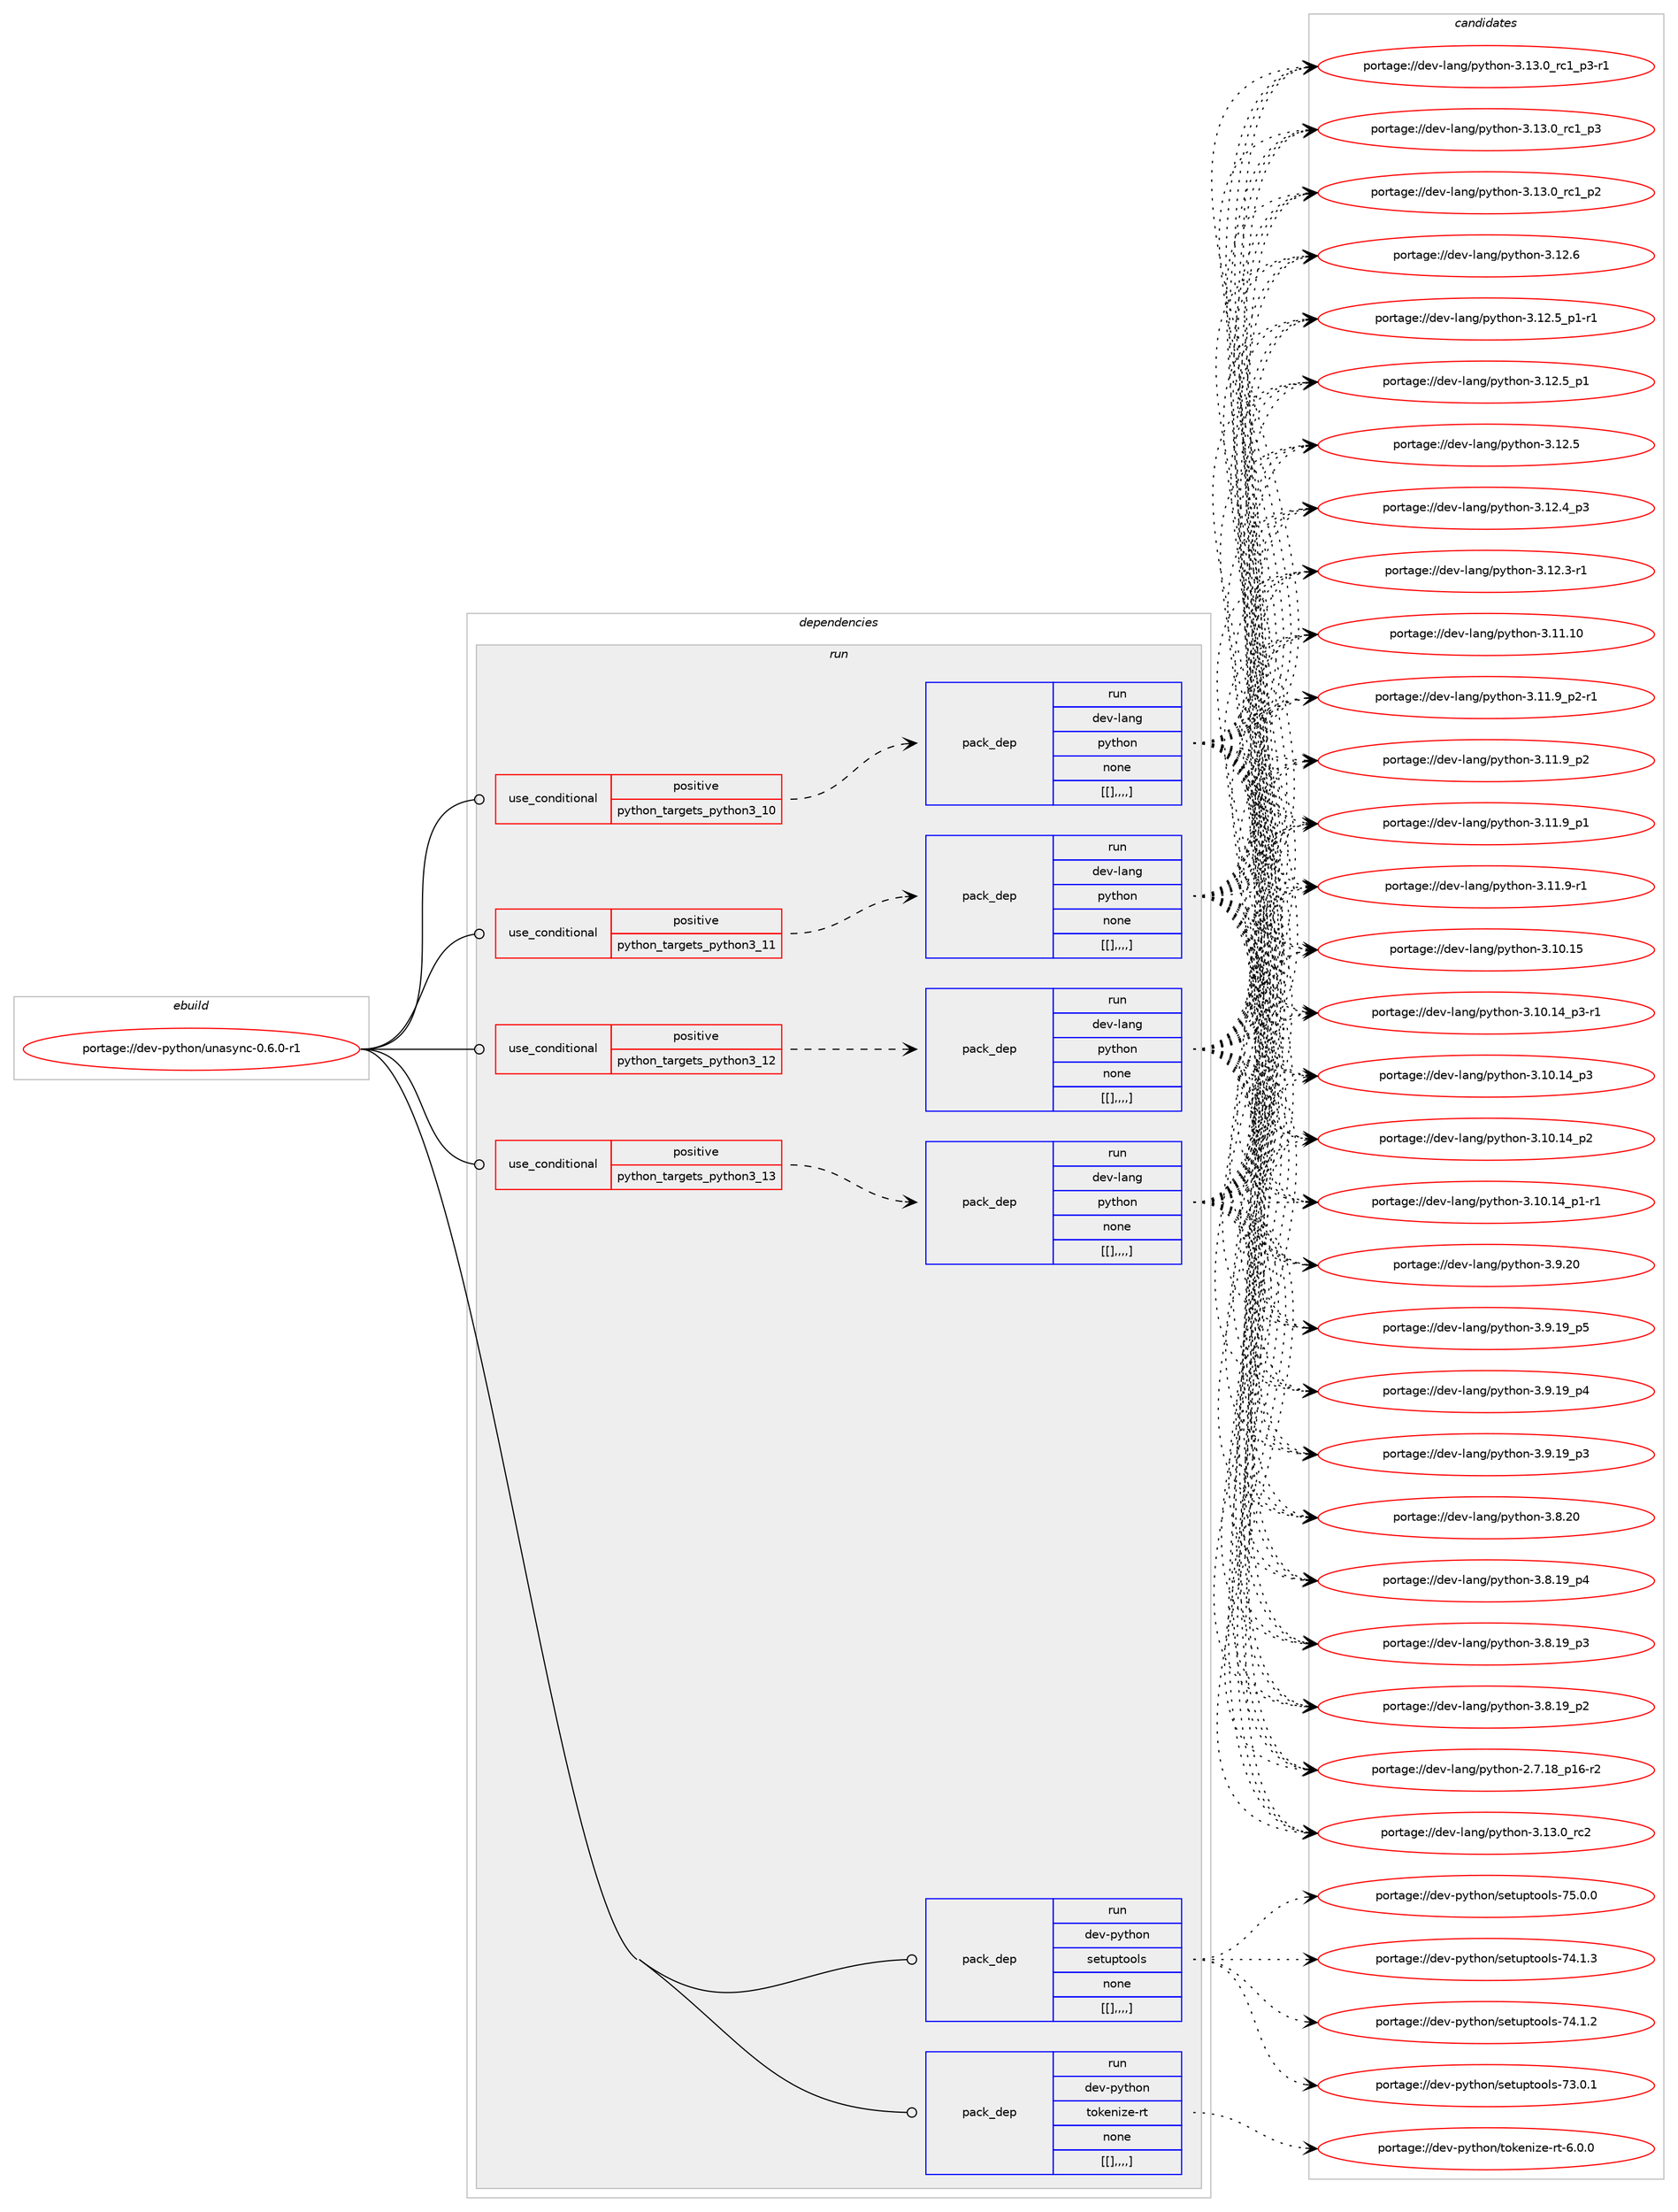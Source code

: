 digraph prolog {

# *************
# Graph options
# *************

newrank=true;
concentrate=true;
compound=true;
graph [rankdir=LR,fontname=Helvetica,fontsize=10,ranksep=1.5];#, ranksep=2.5, nodesep=0.2];
edge  [arrowhead=vee];
node  [fontname=Helvetica,fontsize=10];

# **********
# The ebuild
# **********

subgraph cluster_leftcol {
color=gray;
label=<<i>ebuild</i>>;
id [label="portage://dev-python/unasync-0.6.0-r1", color=red, width=4, href="../dev-python/unasync-0.6.0-r1.svg"];
}

# ****************
# The dependencies
# ****************

subgraph cluster_midcol {
color=gray;
label=<<i>dependencies</i>>;
subgraph cluster_compile {
fillcolor="#eeeeee";
style=filled;
label=<<i>compile</i>>;
}
subgraph cluster_compileandrun {
fillcolor="#eeeeee";
style=filled;
label=<<i>compile and run</i>>;
}
subgraph cluster_run {
fillcolor="#eeeeee";
style=filled;
label=<<i>run</i>>;
subgraph cond41838 {
dependency168659 [label=<<TABLE BORDER="0" CELLBORDER="1" CELLSPACING="0" CELLPADDING="4"><TR><TD ROWSPAN="3" CELLPADDING="10">use_conditional</TD></TR><TR><TD>positive</TD></TR><TR><TD>python_targets_python3_10</TD></TR></TABLE>>, shape=none, color=red];
subgraph pack125555 {
dependency168660 [label=<<TABLE BORDER="0" CELLBORDER="1" CELLSPACING="0" CELLPADDING="4" WIDTH="220"><TR><TD ROWSPAN="6" CELLPADDING="30">pack_dep</TD></TR><TR><TD WIDTH="110">run</TD></TR><TR><TD>dev-lang</TD></TR><TR><TD>python</TD></TR><TR><TD>none</TD></TR><TR><TD>[[],,,,]</TD></TR></TABLE>>, shape=none, color=blue];
}
dependency168659:e -> dependency168660:w [weight=20,style="dashed",arrowhead="vee"];
}
id:e -> dependency168659:w [weight=20,style="solid",arrowhead="odot"];
subgraph cond41839 {
dependency168661 [label=<<TABLE BORDER="0" CELLBORDER="1" CELLSPACING="0" CELLPADDING="4"><TR><TD ROWSPAN="3" CELLPADDING="10">use_conditional</TD></TR><TR><TD>positive</TD></TR><TR><TD>python_targets_python3_11</TD></TR></TABLE>>, shape=none, color=red];
subgraph pack125556 {
dependency168662 [label=<<TABLE BORDER="0" CELLBORDER="1" CELLSPACING="0" CELLPADDING="4" WIDTH="220"><TR><TD ROWSPAN="6" CELLPADDING="30">pack_dep</TD></TR><TR><TD WIDTH="110">run</TD></TR><TR><TD>dev-lang</TD></TR><TR><TD>python</TD></TR><TR><TD>none</TD></TR><TR><TD>[[],,,,]</TD></TR></TABLE>>, shape=none, color=blue];
}
dependency168661:e -> dependency168662:w [weight=20,style="dashed",arrowhead="vee"];
}
id:e -> dependency168661:w [weight=20,style="solid",arrowhead="odot"];
subgraph cond41840 {
dependency168663 [label=<<TABLE BORDER="0" CELLBORDER="1" CELLSPACING="0" CELLPADDING="4"><TR><TD ROWSPAN="3" CELLPADDING="10">use_conditional</TD></TR><TR><TD>positive</TD></TR><TR><TD>python_targets_python3_12</TD></TR></TABLE>>, shape=none, color=red];
subgraph pack125557 {
dependency168664 [label=<<TABLE BORDER="0" CELLBORDER="1" CELLSPACING="0" CELLPADDING="4" WIDTH="220"><TR><TD ROWSPAN="6" CELLPADDING="30">pack_dep</TD></TR><TR><TD WIDTH="110">run</TD></TR><TR><TD>dev-lang</TD></TR><TR><TD>python</TD></TR><TR><TD>none</TD></TR><TR><TD>[[],,,,]</TD></TR></TABLE>>, shape=none, color=blue];
}
dependency168663:e -> dependency168664:w [weight=20,style="dashed",arrowhead="vee"];
}
id:e -> dependency168663:w [weight=20,style="solid",arrowhead="odot"];
subgraph cond41841 {
dependency168665 [label=<<TABLE BORDER="0" CELLBORDER="1" CELLSPACING="0" CELLPADDING="4"><TR><TD ROWSPAN="3" CELLPADDING="10">use_conditional</TD></TR><TR><TD>positive</TD></TR><TR><TD>python_targets_python3_13</TD></TR></TABLE>>, shape=none, color=red];
subgraph pack125558 {
dependency168666 [label=<<TABLE BORDER="0" CELLBORDER="1" CELLSPACING="0" CELLPADDING="4" WIDTH="220"><TR><TD ROWSPAN="6" CELLPADDING="30">pack_dep</TD></TR><TR><TD WIDTH="110">run</TD></TR><TR><TD>dev-lang</TD></TR><TR><TD>python</TD></TR><TR><TD>none</TD></TR><TR><TD>[[],,,,]</TD></TR></TABLE>>, shape=none, color=blue];
}
dependency168665:e -> dependency168666:w [weight=20,style="dashed",arrowhead="vee"];
}
id:e -> dependency168665:w [weight=20,style="solid",arrowhead="odot"];
subgraph pack125559 {
dependency168667 [label=<<TABLE BORDER="0" CELLBORDER="1" CELLSPACING="0" CELLPADDING="4" WIDTH="220"><TR><TD ROWSPAN="6" CELLPADDING="30">pack_dep</TD></TR><TR><TD WIDTH="110">run</TD></TR><TR><TD>dev-python</TD></TR><TR><TD>setuptools</TD></TR><TR><TD>none</TD></TR><TR><TD>[[],,,,]</TD></TR></TABLE>>, shape=none, color=blue];
}
id:e -> dependency168667:w [weight=20,style="solid",arrowhead="odot"];
subgraph pack125560 {
dependency168668 [label=<<TABLE BORDER="0" CELLBORDER="1" CELLSPACING="0" CELLPADDING="4" WIDTH="220"><TR><TD ROWSPAN="6" CELLPADDING="30">pack_dep</TD></TR><TR><TD WIDTH="110">run</TD></TR><TR><TD>dev-python</TD></TR><TR><TD>tokenize-rt</TD></TR><TR><TD>none</TD></TR><TR><TD>[[],,,,]</TD></TR></TABLE>>, shape=none, color=blue];
}
id:e -> dependency168668:w [weight=20,style="solid",arrowhead="odot"];
}
}

# **************
# The candidates
# **************

subgraph cluster_choices {
rank=same;
color=gray;
label=<<i>candidates</i>>;

subgraph choice125555 {
color=black;
nodesep=1;
choice10010111845108971101034711212111610411111045514649514648951149950 [label="portage://dev-lang/python-3.13.0_rc2", color=red, width=4,href="../dev-lang/python-3.13.0_rc2.svg"];
choice1001011184510897110103471121211161041111104551464951464895114994995112514511449 [label="portage://dev-lang/python-3.13.0_rc1_p3-r1", color=red, width=4,href="../dev-lang/python-3.13.0_rc1_p3-r1.svg"];
choice100101118451089711010347112121116104111110455146495146489511499499511251 [label="portage://dev-lang/python-3.13.0_rc1_p3", color=red, width=4,href="../dev-lang/python-3.13.0_rc1_p3.svg"];
choice100101118451089711010347112121116104111110455146495146489511499499511250 [label="portage://dev-lang/python-3.13.0_rc1_p2", color=red, width=4,href="../dev-lang/python-3.13.0_rc1_p2.svg"];
choice10010111845108971101034711212111610411111045514649504654 [label="portage://dev-lang/python-3.12.6", color=red, width=4,href="../dev-lang/python-3.12.6.svg"];
choice1001011184510897110103471121211161041111104551464950465395112494511449 [label="portage://dev-lang/python-3.12.5_p1-r1", color=red, width=4,href="../dev-lang/python-3.12.5_p1-r1.svg"];
choice100101118451089711010347112121116104111110455146495046539511249 [label="portage://dev-lang/python-3.12.5_p1", color=red, width=4,href="../dev-lang/python-3.12.5_p1.svg"];
choice10010111845108971101034711212111610411111045514649504653 [label="portage://dev-lang/python-3.12.5", color=red, width=4,href="../dev-lang/python-3.12.5.svg"];
choice100101118451089711010347112121116104111110455146495046529511251 [label="portage://dev-lang/python-3.12.4_p3", color=red, width=4,href="../dev-lang/python-3.12.4_p3.svg"];
choice100101118451089711010347112121116104111110455146495046514511449 [label="portage://dev-lang/python-3.12.3-r1", color=red, width=4,href="../dev-lang/python-3.12.3-r1.svg"];
choice1001011184510897110103471121211161041111104551464949464948 [label="portage://dev-lang/python-3.11.10", color=red, width=4,href="../dev-lang/python-3.11.10.svg"];
choice1001011184510897110103471121211161041111104551464949465795112504511449 [label="portage://dev-lang/python-3.11.9_p2-r1", color=red, width=4,href="../dev-lang/python-3.11.9_p2-r1.svg"];
choice100101118451089711010347112121116104111110455146494946579511250 [label="portage://dev-lang/python-3.11.9_p2", color=red, width=4,href="../dev-lang/python-3.11.9_p2.svg"];
choice100101118451089711010347112121116104111110455146494946579511249 [label="portage://dev-lang/python-3.11.9_p1", color=red, width=4,href="../dev-lang/python-3.11.9_p1.svg"];
choice100101118451089711010347112121116104111110455146494946574511449 [label="portage://dev-lang/python-3.11.9-r1", color=red, width=4,href="../dev-lang/python-3.11.9-r1.svg"];
choice1001011184510897110103471121211161041111104551464948464953 [label="portage://dev-lang/python-3.10.15", color=red, width=4,href="../dev-lang/python-3.10.15.svg"];
choice100101118451089711010347112121116104111110455146494846495295112514511449 [label="portage://dev-lang/python-3.10.14_p3-r1", color=red, width=4,href="../dev-lang/python-3.10.14_p3-r1.svg"];
choice10010111845108971101034711212111610411111045514649484649529511251 [label="portage://dev-lang/python-3.10.14_p3", color=red, width=4,href="../dev-lang/python-3.10.14_p3.svg"];
choice10010111845108971101034711212111610411111045514649484649529511250 [label="portage://dev-lang/python-3.10.14_p2", color=red, width=4,href="../dev-lang/python-3.10.14_p2.svg"];
choice100101118451089711010347112121116104111110455146494846495295112494511449 [label="portage://dev-lang/python-3.10.14_p1-r1", color=red, width=4,href="../dev-lang/python-3.10.14_p1-r1.svg"];
choice10010111845108971101034711212111610411111045514657465048 [label="portage://dev-lang/python-3.9.20", color=red, width=4,href="../dev-lang/python-3.9.20.svg"];
choice100101118451089711010347112121116104111110455146574649579511253 [label="portage://dev-lang/python-3.9.19_p5", color=red, width=4,href="../dev-lang/python-3.9.19_p5.svg"];
choice100101118451089711010347112121116104111110455146574649579511252 [label="portage://dev-lang/python-3.9.19_p4", color=red, width=4,href="../dev-lang/python-3.9.19_p4.svg"];
choice100101118451089711010347112121116104111110455146574649579511251 [label="portage://dev-lang/python-3.9.19_p3", color=red, width=4,href="../dev-lang/python-3.9.19_p3.svg"];
choice10010111845108971101034711212111610411111045514656465048 [label="portage://dev-lang/python-3.8.20", color=red, width=4,href="../dev-lang/python-3.8.20.svg"];
choice100101118451089711010347112121116104111110455146564649579511252 [label="portage://dev-lang/python-3.8.19_p4", color=red, width=4,href="../dev-lang/python-3.8.19_p4.svg"];
choice100101118451089711010347112121116104111110455146564649579511251 [label="portage://dev-lang/python-3.8.19_p3", color=red, width=4,href="../dev-lang/python-3.8.19_p3.svg"];
choice100101118451089711010347112121116104111110455146564649579511250 [label="portage://dev-lang/python-3.8.19_p2", color=red, width=4,href="../dev-lang/python-3.8.19_p2.svg"];
choice100101118451089711010347112121116104111110455046554649569511249544511450 [label="portage://dev-lang/python-2.7.18_p16-r2", color=red, width=4,href="../dev-lang/python-2.7.18_p16-r2.svg"];
dependency168660:e -> choice10010111845108971101034711212111610411111045514649514648951149950:w [style=dotted,weight="100"];
dependency168660:e -> choice1001011184510897110103471121211161041111104551464951464895114994995112514511449:w [style=dotted,weight="100"];
dependency168660:e -> choice100101118451089711010347112121116104111110455146495146489511499499511251:w [style=dotted,weight="100"];
dependency168660:e -> choice100101118451089711010347112121116104111110455146495146489511499499511250:w [style=dotted,weight="100"];
dependency168660:e -> choice10010111845108971101034711212111610411111045514649504654:w [style=dotted,weight="100"];
dependency168660:e -> choice1001011184510897110103471121211161041111104551464950465395112494511449:w [style=dotted,weight="100"];
dependency168660:e -> choice100101118451089711010347112121116104111110455146495046539511249:w [style=dotted,weight="100"];
dependency168660:e -> choice10010111845108971101034711212111610411111045514649504653:w [style=dotted,weight="100"];
dependency168660:e -> choice100101118451089711010347112121116104111110455146495046529511251:w [style=dotted,weight="100"];
dependency168660:e -> choice100101118451089711010347112121116104111110455146495046514511449:w [style=dotted,weight="100"];
dependency168660:e -> choice1001011184510897110103471121211161041111104551464949464948:w [style=dotted,weight="100"];
dependency168660:e -> choice1001011184510897110103471121211161041111104551464949465795112504511449:w [style=dotted,weight="100"];
dependency168660:e -> choice100101118451089711010347112121116104111110455146494946579511250:w [style=dotted,weight="100"];
dependency168660:e -> choice100101118451089711010347112121116104111110455146494946579511249:w [style=dotted,weight="100"];
dependency168660:e -> choice100101118451089711010347112121116104111110455146494946574511449:w [style=dotted,weight="100"];
dependency168660:e -> choice1001011184510897110103471121211161041111104551464948464953:w [style=dotted,weight="100"];
dependency168660:e -> choice100101118451089711010347112121116104111110455146494846495295112514511449:w [style=dotted,weight="100"];
dependency168660:e -> choice10010111845108971101034711212111610411111045514649484649529511251:w [style=dotted,weight="100"];
dependency168660:e -> choice10010111845108971101034711212111610411111045514649484649529511250:w [style=dotted,weight="100"];
dependency168660:e -> choice100101118451089711010347112121116104111110455146494846495295112494511449:w [style=dotted,weight="100"];
dependency168660:e -> choice10010111845108971101034711212111610411111045514657465048:w [style=dotted,weight="100"];
dependency168660:e -> choice100101118451089711010347112121116104111110455146574649579511253:w [style=dotted,weight="100"];
dependency168660:e -> choice100101118451089711010347112121116104111110455146574649579511252:w [style=dotted,weight="100"];
dependency168660:e -> choice100101118451089711010347112121116104111110455146574649579511251:w [style=dotted,weight="100"];
dependency168660:e -> choice10010111845108971101034711212111610411111045514656465048:w [style=dotted,weight="100"];
dependency168660:e -> choice100101118451089711010347112121116104111110455146564649579511252:w [style=dotted,weight="100"];
dependency168660:e -> choice100101118451089711010347112121116104111110455146564649579511251:w [style=dotted,weight="100"];
dependency168660:e -> choice100101118451089711010347112121116104111110455146564649579511250:w [style=dotted,weight="100"];
dependency168660:e -> choice100101118451089711010347112121116104111110455046554649569511249544511450:w [style=dotted,weight="100"];
}
subgraph choice125556 {
color=black;
nodesep=1;
choice10010111845108971101034711212111610411111045514649514648951149950 [label="portage://dev-lang/python-3.13.0_rc2", color=red, width=4,href="../dev-lang/python-3.13.0_rc2.svg"];
choice1001011184510897110103471121211161041111104551464951464895114994995112514511449 [label="portage://dev-lang/python-3.13.0_rc1_p3-r1", color=red, width=4,href="../dev-lang/python-3.13.0_rc1_p3-r1.svg"];
choice100101118451089711010347112121116104111110455146495146489511499499511251 [label="portage://dev-lang/python-3.13.0_rc1_p3", color=red, width=4,href="../dev-lang/python-3.13.0_rc1_p3.svg"];
choice100101118451089711010347112121116104111110455146495146489511499499511250 [label="portage://dev-lang/python-3.13.0_rc1_p2", color=red, width=4,href="../dev-lang/python-3.13.0_rc1_p2.svg"];
choice10010111845108971101034711212111610411111045514649504654 [label="portage://dev-lang/python-3.12.6", color=red, width=4,href="../dev-lang/python-3.12.6.svg"];
choice1001011184510897110103471121211161041111104551464950465395112494511449 [label="portage://dev-lang/python-3.12.5_p1-r1", color=red, width=4,href="../dev-lang/python-3.12.5_p1-r1.svg"];
choice100101118451089711010347112121116104111110455146495046539511249 [label="portage://dev-lang/python-3.12.5_p1", color=red, width=4,href="../dev-lang/python-3.12.5_p1.svg"];
choice10010111845108971101034711212111610411111045514649504653 [label="portage://dev-lang/python-3.12.5", color=red, width=4,href="../dev-lang/python-3.12.5.svg"];
choice100101118451089711010347112121116104111110455146495046529511251 [label="portage://dev-lang/python-3.12.4_p3", color=red, width=4,href="../dev-lang/python-3.12.4_p3.svg"];
choice100101118451089711010347112121116104111110455146495046514511449 [label="portage://dev-lang/python-3.12.3-r1", color=red, width=4,href="../dev-lang/python-3.12.3-r1.svg"];
choice1001011184510897110103471121211161041111104551464949464948 [label="portage://dev-lang/python-3.11.10", color=red, width=4,href="../dev-lang/python-3.11.10.svg"];
choice1001011184510897110103471121211161041111104551464949465795112504511449 [label="portage://dev-lang/python-3.11.9_p2-r1", color=red, width=4,href="../dev-lang/python-3.11.9_p2-r1.svg"];
choice100101118451089711010347112121116104111110455146494946579511250 [label="portage://dev-lang/python-3.11.9_p2", color=red, width=4,href="../dev-lang/python-3.11.9_p2.svg"];
choice100101118451089711010347112121116104111110455146494946579511249 [label="portage://dev-lang/python-3.11.9_p1", color=red, width=4,href="../dev-lang/python-3.11.9_p1.svg"];
choice100101118451089711010347112121116104111110455146494946574511449 [label="portage://dev-lang/python-3.11.9-r1", color=red, width=4,href="../dev-lang/python-3.11.9-r1.svg"];
choice1001011184510897110103471121211161041111104551464948464953 [label="portage://dev-lang/python-3.10.15", color=red, width=4,href="../dev-lang/python-3.10.15.svg"];
choice100101118451089711010347112121116104111110455146494846495295112514511449 [label="portage://dev-lang/python-3.10.14_p3-r1", color=red, width=4,href="../dev-lang/python-3.10.14_p3-r1.svg"];
choice10010111845108971101034711212111610411111045514649484649529511251 [label="portage://dev-lang/python-3.10.14_p3", color=red, width=4,href="../dev-lang/python-3.10.14_p3.svg"];
choice10010111845108971101034711212111610411111045514649484649529511250 [label="portage://dev-lang/python-3.10.14_p2", color=red, width=4,href="../dev-lang/python-3.10.14_p2.svg"];
choice100101118451089711010347112121116104111110455146494846495295112494511449 [label="portage://dev-lang/python-3.10.14_p1-r1", color=red, width=4,href="../dev-lang/python-3.10.14_p1-r1.svg"];
choice10010111845108971101034711212111610411111045514657465048 [label="portage://dev-lang/python-3.9.20", color=red, width=4,href="../dev-lang/python-3.9.20.svg"];
choice100101118451089711010347112121116104111110455146574649579511253 [label="portage://dev-lang/python-3.9.19_p5", color=red, width=4,href="../dev-lang/python-3.9.19_p5.svg"];
choice100101118451089711010347112121116104111110455146574649579511252 [label="portage://dev-lang/python-3.9.19_p4", color=red, width=4,href="../dev-lang/python-3.9.19_p4.svg"];
choice100101118451089711010347112121116104111110455146574649579511251 [label="portage://dev-lang/python-3.9.19_p3", color=red, width=4,href="../dev-lang/python-3.9.19_p3.svg"];
choice10010111845108971101034711212111610411111045514656465048 [label="portage://dev-lang/python-3.8.20", color=red, width=4,href="../dev-lang/python-3.8.20.svg"];
choice100101118451089711010347112121116104111110455146564649579511252 [label="portage://dev-lang/python-3.8.19_p4", color=red, width=4,href="../dev-lang/python-3.8.19_p4.svg"];
choice100101118451089711010347112121116104111110455146564649579511251 [label="portage://dev-lang/python-3.8.19_p3", color=red, width=4,href="../dev-lang/python-3.8.19_p3.svg"];
choice100101118451089711010347112121116104111110455146564649579511250 [label="portage://dev-lang/python-3.8.19_p2", color=red, width=4,href="../dev-lang/python-3.8.19_p2.svg"];
choice100101118451089711010347112121116104111110455046554649569511249544511450 [label="portage://dev-lang/python-2.7.18_p16-r2", color=red, width=4,href="../dev-lang/python-2.7.18_p16-r2.svg"];
dependency168662:e -> choice10010111845108971101034711212111610411111045514649514648951149950:w [style=dotted,weight="100"];
dependency168662:e -> choice1001011184510897110103471121211161041111104551464951464895114994995112514511449:w [style=dotted,weight="100"];
dependency168662:e -> choice100101118451089711010347112121116104111110455146495146489511499499511251:w [style=dotted,weight="100"];
dependency168662:e -> choice100101118451089711010347112121116104111110455146495146489511499499511250:w [style=dotted,weight="100"];
dependency168662:e -> choice10010111845108971101034711212111610411111045514649504654:w [style=dotted,weight="100"];
dependency168662:e -> choice1001011184510897110103471121211161041111104551464950465395112494511449:w [style=dotted,weight="100"];
dependency168662:e -> choice100101118451089711010347112121116104111110455146495046539511249:w [style=dotted,weight="100"];
dependency168662:e -> choice10010111845108971101034711212111610411111045514649504653:w [style=dotted,weight="100"];
dependency168662:e -> choice100101118451089711010347112121116104111110455146495046529511251:w [style=dotted,weight="100"];
dependency168662:e -> choice100101118451089711010347112121116104111110455146495046514511449:w [style=dotted,weight="100"];
dependency168662:e -> choice1001011184510897110103471121211161041111104551464949464948:w [style=dotted,weight="100"];
dependency168662:e -> choice1001011184510897110103471121211161041111104551464949465795112504511449:w [style=dotted,weight="100"];
dependency168662:e -> choice100101118451089711010347112121116104111110455146494946579511250:w [style=dotted,weight="100"];
dependency168662:e -> choice100101118451089711010347112121116104111110455146494946579511249:w [style=dotted,weight="100"];
dependency168662:e -> choice100101118451089711010347112121116104111110455146494946574511449:w [style=dotted,weight="100"];
dependency168662:e -> choice1001011184510897110103471121211161041111104551464948464953:w [style=dotted,weight="100"];
dependency168662:e -> choice100101118451089711010347112121116104111110455146494846495295112514511449:w [style=dotted,weight="100"];
dependency168662:e -> choice10010111845108971101034711212111610411111045514649484649529511251:w [style=dotted,weight="100"];
dependency168662:e -> choice10010111845108971101034711212111610411111045514649484649529511250:w [style=dotted,weight="100"];
dependency168662:e -> choice100101118451089711010347112121116104111110455146494846495295112494511449:w [style=dotted,weight="100"];
dependency168662:e -> choice10010111845108971101034711212111610411111045514657465048:w [style=dotted,weight="100"];
dependency168662:e -> choice100101118451089711010347112121116104111110455146574649579511253:w [style=dotted,weight="100"];
dependency168662:e -> choice100101118451089711010347112121116104111110455146574649579511252:w [style=dotted,weight="100"];
dependency168662:e -> choice100101118451089711010347112121116104111110455146574649579511251:w [style=dotted,weight="100"];
dependency168662:e -> choice10010111845108971101034711212111610411111045514656465048:w [style=dotted,weight="100"];
dependency168662:e -> choice100101118451089711010347112121116104111110455146564649579511252:w [style=dotted,weight="100"];
dependency168662:e -> choice100101118451089711010347112121116104111110455146564649579511251:w [style=dotted,weight="100"];
dependency168662:e -> choice100101118451089711010347112121116104111110455146564649579511250:w [style=dotted,weight="100"];
dependency168662:e -> choice100101118451089711010347112121116104111110455046554649569511249544511450:w [style=dotted,weight="100"];
}
subgraph choice125557 {
color=black;
nodesep=1;
choice10010111845108971101034711212111610411111045514649514648951149950 [label="portage://dev-lang/python-3.13.0_rc2", color=red, width=4,href="../dev-lang/python-3.13.0_rc2.svg"];
choice1001011184510897110103471121211161041111104551464951464895114994995112514511449 [label="portage://dev-lang/python-3.13.0_rc1_p3-r1", color=red, width=4,href="../dev-lang/python-3.13.0_rc1_p3-r1.svg"];
choice100101118451089711010347112121116104111110455146495146489511499499511251 [label="portage://dev-lang/python-3.13.0_rc1_p3", color=red, width=4,href="../dev-lang/python-3.13.0_rc1_p3.svg"];
choice100101118451089711010347112121116104111110455146495146489511499499511250 [label="portage://dev-lang/python-3.13.0_rc1_p2", color=red, width=4,href="../dev-lang/python-3.13.0_rc1_p2.svg"];
choice10010111845108971101034711212111610411111045514649504654 [label="portage://dev-lang/python-3.12.6", color=red, width=4,href="../dev-lang/python-3.12.6.svg"];
choice1001011184510897110103471121211161041111104551464950465395112494511449 [label="portage://dev-lang/python-3.12.5_p1-r1", color=red, width=4,href="../dev-lang/python-3.12.5_p1-r1.svg"];
choice100101118451089711010347112121116104111110455146495046539511249 [label="portage://dev-lang/python-3.12.5_p1", color=red, width=4,href="../dev-lang/python-3.12.5_p1.svg"];
choice10010111845108971101034711212111610411111045514649504653 [label="portage://dev-lang/python-3.12.5", color=red, width=4,href="../dev-lang/python-3.12.5.svg"];
choice100101118451089711010347112121116104111110455146495046529511251 [label="portage://dev-lang/python-3.12.4_p3", color=red, width=4,href="../dev-lang/python-3.12.4_p3.svg"];
choice100101118451089711010347112121116104111110455146495046514511449 [label="portage://dev-lang/python-3.12.3-r1", color=red, width=4,href="../dev-lang/python-3.12.3-r1.svg"];
choice1001011184510897110103471121211161041111104551464949464948 [label="portage://dev-lang/python-3.11.10", color=red, width=4,href="../dev-lang/python-3.11.10.svg"];
choice1001011184510897110103471121211161041111104551464949465795112504511449 [label="portage://dev-lang/python-3.11.9_p2-r1", color=red, width=4,href="../dev-lang/python-3.11.9_p2-r1.svg"];
choice100101118451089711010347112121116104111110455146494946579511250 [label="portage://dev-lang/python-3.11.9_p2", color=red, width=4,href="../dev-lang/python-3.11.9_p2.svg"];
choice100101118451089711010347112121116104111110455146494946579511249 [label="portage://dev-lang/python-3.11.9_p1", color=red, width=4,href="../dev-lang/python-3.11.9_p1.svg"];
choice100101118451089711010347112121116104111110455146494946574511449 [label="portage://dev-lang/python-3.11.9-r1", color=red, width=4,href="../dev-lang/python-3.11.9-r1.svg"];
choice1001011184510897110103471121211161041111104551464948464953 [label="portage://dev-lang/python-3.10.15", color=red, width=4,href="../dev-lang/python-3.10.15.svg"];
choice100101118451089711010347112121116104111110455146494846495295112514511449 [label="portage://dev-lang/python-3.10.14_p3-r1", color=red, width=4,href="../dev-lang/python-3.10.14_p3-r1.svg"];
choice10010111845108971101034711212111610411111045514649484649529511251 [label="portage://dev-lang/python-3.10.14_p3", color=red, width=4,href="../dev-lang/python-3.10.14_p3.svg"];
choice10010111845108971101034711212111610411111045514649484649529511250 [label="portage://dev-lang/python-3.10.14_p2", color=red, width=4,href="../dev-lang/python-3.10.14_p2.svg"];
choice100101118451089711010347112121116104111110455146494846495295112494511449 [label="portage://dev-lang/python-3.10.14_p1-r1", color=red, width=4,href="../dev-lang/python-3.10.14_p1-r1.svg"];
choice10010111845108971101034711212111610411111045514657465048 [label="portage://dev-lang/python-3.9.20", color=red, width=4,href="../dev-lang/python-3.9.20.svg"];
choice100101118451089711010347112121116104111110455146574649579511253 [label="portage://dev-lang/python-3.9.19_p5", color=red, width=4,href="../dev-lang/python-3.9.19_p5.svg"];
choice100101118451089711010347112121116104111110455146574649579511252 [label="portage://dev-lang/python-3.9.19_p4", color=red, width=4,href="../dev-lang/python-3.9.19_p4.svg"];
choice100101118451089711010347112121116104111110455146574649579511251 [label="portage://dev-lang/python-3.9.19_p3", color=red, width=4,href="../dev-lang/python-3.9.19_p3.svg"];
choice10010111845108971101034711212111610411111045514656465048 [label="portage://dev-lang/python-3.8.20", color=red, width=4,href="../dev-lang/python-3.8.20.svg"];
choice100101118451089711010347112121116104111110455146564649579511252 [label="portage://dev-lang/python-3.8.19_p4", color=red, width=4,href="../dev-lang/python-3.8.19_p4.svg"];
choice100101118451089711010347112121116104111110455146564649579511251 [label="portage://dev-lang/python-3.8.19_p3", color=red, width=4,href="../dev-lang/python-3.8.19_p3.svg"];
choice100101118451089711010347112121116104111110455146564649579511250 [label="portage://dev-lang/python-3.8.19_p2", color=red, width=4,href="../dev-lang/python-3.8.19_p2.svg"];
choice100101118451089711010347112121116104111110455046554649569511249544511450 [label="portage://dev-lang/python-2.7.18_p16-r2", color=red, width=4,href="../dev-lang/python-2.7.18_p16-r2.svg"];
dependency168664:e -> choice10010111845108971101034711212111610411111045514649514648951149950:w [style=dotted,weight="100"];
dependency168664:e -> choice1001011184510897110103471121211161041111104551464951464895114994995112514511449:w [style=dotted,weight="100"];
dependency168664:e -> choice100101118451089711010347112121116104111110455146495146489511499499511251:w [style=dotted,weight="100"];
dependency168664:e -> choice100101118451089711010347112121116104111110455146495146489511499499511250:w [style=dotted,weight="100"];
dependency168664:e -> choice10010111845108971101034711212111610411111045514649504654:w [style=dotted,weight="100"];
dependency168664:e -> choice1001011184510897110103471121211161041111104551464950465395112494511449:w [style=dotted,weight="100"];
dependency168664:e -> choice100101118451089711010347112121116104111110455146495046539511249:w [style=dotted,weight="100"];
dependency168664:e -> choice10010111845108971101034711212111610411111045514649504653:w [style=dotted,weight="100"];
dependency168664:e -> choice100101118451089711010347112121116104111110455146495046529511251:w [style=dotted,weight="100"];
dependency168664:e -> choice100101118451089711010347112121116104111110455146495046514511449:w [style=dotted,weight="100"];
dependency168664:e -> choice1001011184510897110103471121211161041111104551464949464948:w [style=dotted,weight="100"];
dependency168664:e -> choice1001011184510897110103471121211161041111104551464949465795112504511449:w [style=dotted,weight="100"];
dependency168664:e -> choice100101118451089711010347112121116104111110455146494946579511250:w [style=dotted,weight="100"];
dependency168664:e -> choice100101118451089711010347112121116104111110455146494946579511249:w [style=dotted,weight="100"];
dependency168664:e -> choice100101118451089711010347112121116104111110455146494946574511449:w [style=dotted,weight="100"];
dependency168664:e -> choice1001011184510897110103471121211161041111104551464948464953:w [style=dotted,weight="100"];
dependency168664:e -> choice100101118451089711010347112121116104111110455146494846495295112514511449:w [style=dotted,weight="100"];
dependency168664:e -> choice10010111845108971101034711212111610411111045514649484649529511251:w [style=dotted,weight="100"];
dependency168664:e -> choice10010111845108971101034711212111610411111045514649484649529511250:w [style=dotted,weight="100"];
dependency168664:e -> choice100101118451089711010347112121116104111110455146494846495295112494511449:w [style=dotted,weight="100"];
dependency168664:e -> choice10010111845108971101034711212111610411111045514657465048:w [style=dotted,weight="100"];
dependency168664:e -> choice100101118451089711010347112121116104111110455146574649579511253:w [style=dotted,weight="100"];
dependency168664:e -> choice100101118451089711010347112121116104111110455146574649579511252:w [style=dotted,weight="100"];
dependency168664:e -> choice100101118451089711010347112121116104111110455146574649579511251:w [style=dotted,weight="100"];
dependency168664:e -> choice10010111845108971101034711212111610411111045514656465048:w [style=dotted,weight="100"];
dependency168664:e -> choice100101118451089711010347112121116104111110455146564649579511252:w [style=dotted,weight="100"];
dependency168664:e -> choice100101118451089711010347112121116104111110455146564649579511251:w [style=dotted,weight="100"];
dependency168664:e -> choice100101118451089711010347112121116104111110455146564649579511250:w [style=dotted,weight="100"];
dependency168664:e -> choice100101118451089711010347112121116104111110455046554649569511249544511450:w [style=dotted,weight="100"];
}
subgraph choice125558 {
color=black;
nodesep=1;
choice10010111845108971101034711212111610411111045514649514648951149950 [label="portage://dev-lang/python-3.13.0_rc2", color=red, width=4,href="../dev-lang/python-3.13.0_rc2.svg"];
choice1001011184510897110103471121211161041111104551464951464895114994995112514511449 [label="portage://dev-lang/python-3.13.0_rc1_p3-r1", color=red, width=4,href="../dev-lang/python-3.13.0_rc1_p3-r1.svg"];
choice100101118451089711010347112121116104111110455146495146489511499499511251 [label="portage://dev-lang/python-3.13.0_rc1_p3", color=red, width=4,href="../dev-lang/python-3.13.0_rc1_p3.svg"];
choice100101118451089711010347112121116104111110455146495146489511499499511250 [label="portage://dev-lang/python-3.13.0_rc1_p2", color=red, width=4,href="../dev-lang/python-3.13.0_rc1_p2.svg"];
choice10010111845108971101034711212111610411111045514649504654 [label="portage://dev-lang/python-3.12.6", color=red, width=4,href="../dev-lang/python-3.12.6.svg"];
choice1001011184510897110103471121211161041111104551464950465395112494511449 [label="portage://dev-lang/python-3.12.5_p1-r1", color=red, width=4,href="../dev-lang/python-3.12.5_p1-r1.svg"];
choice100101118451089711010347112121116104111110455146495046539511249 [label="portage://dev-lang/python-3.12.5_p1", color=red, width=4,href="../dev-lang/python-3.12.5_p1.svg"];
choice10010111845108971101034711212111610411111045514649504653 [label="portage://dev-lang/python-3.12.5", color=red, width=4,href="../dev-lang/python-3.12.5.svg"];
choice100101118451089711010347112121116104111110455146495046529511251 [label="portage://dev-lang/python-3.12.4_p3", color=red, width=4,href="../dev-lang/python-3.12.4_p3.svg"];
choice100101118451089711010347112121116104111110455146495046514511449 [label="portage://dev-lang/python-3.12.3-r1", color=red, width=4,href="../dev-lang/python-3.12.3-r1.svg"];
choice1001011184510897110103471121211161041111104551464949464948 [label="portage://dev-lang/python-3.11.10", color=red, width=4,href="../dev-lang/python-3.11.10.svg"];
choice1001011184510897110103471121211161041111104551464949465795112504511449 [label="portage://dev-lang/python-3.11.9_p2-r1", color=red, width=4,href="../dev-lang/python-3.11.9_p2-r1.svg"];
choice100101118451089711010347112121116104111110455146494946579511250 [label="portage://dev-lang/python-3.11.9_p2", color=red, width=4,href="../dev-lang/python-3.11.9_p2.svg"];
choice100101118451089711010347112121116104111110455146494946579511249 [label="portage://dev-lang/python-3.11.9_p1", color=red, width=4,href="../dev-lang/python-3.11.9_p1.svg"];
choice100101118451089711010347112121116104111110455146494946574511449 [label="portage://dev-lang/python-3.11.9-r1", color=red, width=4,href="../dev-lang/python-3.11.9-r1.svg"];
choice1001011184510897110103471121211161041111104551464948464953 [label="portage://dev-lang/python-3.10.15", color=red, width=4,href="../dev-lang/python-3.10.15.svg"];
choice100101118451089711010347112121116104111110455146494846495295112514511449 [label="portage://dev-lang/python-3.10.14_p3-r1", color=red, width=4,href="../dev-lang/python-3.10.14_p3-r1.svg"];
choice10010111845108971101034711212111610411111045514649484649529511251 [label="portage://dev-lang/python-3.10.14_p3", color=red, width=4,href="../dev-lang/python-3.10.14_p3.svg"];
choice10010111845108971101034711212111610411111045514649484649529511250 [label="portage://dev-lang/python-3.10.14_p2", color=red, width=4,href="../dev-lang/python-3.10.14_p2.svg"];
choice100101118451089711010347112121116104111110455146494846495295112494511449 [label="portage://dev-lang/python-3.10.14_p1-r1", color=red, width=4,href="../dev-lang/python-3.10.14_p1-r1.svg"];
choice10010111845108971101034711212111610411111045514657465048 [label="portage://dev-lang/python-3.9.20", color=red, width=4,href="../dev-lang/python-3.9.20.svg"];
choice100101118451089711010347112121116104111110455146574649579511253 [label="portage://dev-lang/python-3.9.19_p5", color=red, width=4,href="../dev-lang/python-3.9.19_p5.svg"];
choice100101118451089711010347112121116104111110455146574649579511252 [label="portage://dev-lang/python-3.9.19_p4", color=red, width=4,href="../dev-lang/python-3.9.19_p4.svg"];
choice100101118451089711010347112121116104111110455146574649579511251 [label="portage://dev-lang/python-3.9.19_p3", color=red, width=4,href="../dev-lang/python-3.9.19_p3.svg"];
choice10010111845108971101034711212111610411111045514656465048 [label="portage://dev-lang/python-3.8.20", color=red, width=4,href="../dev-lang/python-3.8.20.svg"];
choice100101118451089711010347112121116104111110455146564649579511252 [label="portage://dev-lang/python-3.8.19_p4", color=red, width=4,href="../dev-lang/python-3.8.19_p4.svg"];
choice100101118451089711010347112121116104111110455146564649579511251 [label="portage://dev-lang/python-3.8.19_p3", color=red, width=4,href="../dev-lang/python-3.8.19_p3.svg"];
choice100101118451089711010347112121116104111110455146564649579511250 [label="portage://dev-lang/python-3.8.19_p2", color=red, width=4,href="../dev-lang/python-3.8.19_p2.svg"];
choice100101118451089711010347112121116104111110455046554649569511249544511450 [label="portage://dev-lang/python-2.7.18_p16-r2", color=red, width=4,href="../dev-lang/python-2.7.18_p16-r2.svg"];
dependency168666:e -> choice10010111845108971101034711212111610411111045514649514648951149950:w [style=dotted,weight="100"];
dependency168666:e -> choice1001011184510897110103471121211161041111104551464951464895114994995112514511449:w [style=dotted,weight="100"];
dependency168666:e -> choice100101118451089711010347112121116104111110455146495146489511499499511251:w [style=dotted,weight="100"];
dependency168666:e -> choice100101118451089711010347112121116104111110455146495146489511499499511250:w [style=dotted,weight="100"];
dependency168666:e -> choice10010111845108971101034711212111610411111045514649504654:w [style=dotted,weight="100"];
dependency168666:e -> choice1001011184510897110103471121211161041111104551464950465395112494511449:w [style=dotted,weight="100"];
dependency168666:e -> choice100101118451089711010347112121116104111110455146495046539511249:w [style=dotted,weight="100"];
dependency168666:e -> choice10010111845108971101034711212111610411111045514649504653:w [style=dotted,weight="100"];
dependency168666:e -> choice100101118451089711010347112121116104111110455146495046529511251:w [style=dotted,weight="100"];
dependency168666:e -> choice100101118451089711010347112121116104111110455146495046514511449:w [style=dotted,weight="100"];
dependency168666:e -> choice1001011184510897110103471121211161041111104551464949464948:w [style=dotted,weight="100"];
dependency168666:e -> choice1001011184510897110103471121211161041111104551464949465795112504511449:w [style=dotted,weight="100"];
dependency168666:e -> choice100101118451089711010347112121116104111110455146494946579511250:w [style=dotted,weight="100"];
dependency168666:e -> choice100101118451089711010347112121116104111110455146494946579511249:w [style=dotted,weight="100"];
dependency168666:e -> choice100101118451089711010347112121116104111110455146494946574511449:w [style=dotted,weight="100"];
dependency168666:e -> choice1001011184510897110103471121211161041111104551464948464953:w [style=dotted,weight="100"];
dependency168666:e -> choice100101118451089711010347112121116104111110455146494846495295112514511449:w [style=dotted,weight="100"];
dependency168666:e -> choice10010111845108971101034711212111610411111045514649484649529511251:w [style=dotted,weight="100"];
dependency168666:e -> choice10010111845108971101034711212111610411111045514649484649529511250:w [style=dotted,weight="100"];
dependency168666:e -> choice100101118451089711010347112121116104111110455146494846495295112494511449:w [style=dotted,weight="100"];
dependency168666:e -> choice10010111845108971101034711212111610411111045514657465048:w [style=dotted,weight="100"];
dependency168666:e -> choice100101118451089711010347112121116104111110455146574649579511253:w [style=dotted,weight="100"];
dependency168666:e -> choice100101118451089711010347112121116104111110455146574649579511252:w [style=dotted,weight="100"];
dependency168666:e -> choice100101118451089711010347112121116104111110455146574649579511251:w [style=dotted,weight="100"];
dependency168666:e -> choice10010111845108971101034711212111610411111045514656465048:w [style=dotted,weight="100"];
dependency168666:e -> choice100101118451089711010347112121116104111110455146564649579511252:w [style=dotted,weight="100"];
dependency168666:e -> choice100101118451089711010347112121116104111110455146564649579511251:w [style=dotted,weight="100"];
dependency168666:e -> choice100101118451089711010347112121116104111110455146564649579511250:w [style=dotted,weight="100"];
dependency168666:e -> choice100101118451089711010347112121116104111110455046554649569511249544511450:w [style=dotted,weight="100"];
}
subgraph choice125559 {
color=black;
nodesep=1;
choice100101118451121211161041111104711510111611711211611111110811545555346484648 [label="portage://dev-python/setuptools-75.0.0", color=red, width=4,href="../dev-python/setuptools-75.0.0.svg"];
choice100101118451121211161041111104711510111611711211611111110811545555246494651 [label="portage://dev-python/setuptools-74.1.3", color=red, width=4,href="../dev-python/setuptools-74.1.3.svg"];
choice100101118451121211161041111104711510111611711211611111110811545555246494650 [label="portage://dev-python/setuptools-74.1.2", color=red, width=4,href="../dev-python/setuptools-74.1.2.svg"];
choice100101118451121211161041111104711510111611711211611111110811545555146484649 [label="portage://dev-python/setuptools-73.0.1", color=red, width=4,href="../dev-python/setuptools-73.0.1.svg"];
dependency168667:e -> choice100101118451121211161041111104711510111611711211611111110811545555346484648:w [style=dotted,weight="100"];
dependency168667:e -> choice100101118451121211161041111104711510111611711211611111110811545555246494651:w [style=dotted,weight="100"];
dependency168667:e -> choice100101118451121211161041111104711510111611711211611111110811545555246494650:w [style=dotted,weight="100"];
dependency168667:e -> choice100101118451121211161041111104711510111611711211611111110811545555146484649:w [style=dotted,weight="100"];
}
subgraph choice125560 {
color=black;
nodesep=1;
choice100101118451121211161041111104711611110710111010512210145114116455446484648 [label="portage://dev-python/tokenize-rt-6.0.0", color=red, width=4,href="../dev-python/tokenize-rt-6.0.0.svg"];
dependency168668:e -> choice100101118451121211161041111104711611110710111010512210145114116455446484648:w [style=dotted,weight="100"];
}
}

}

